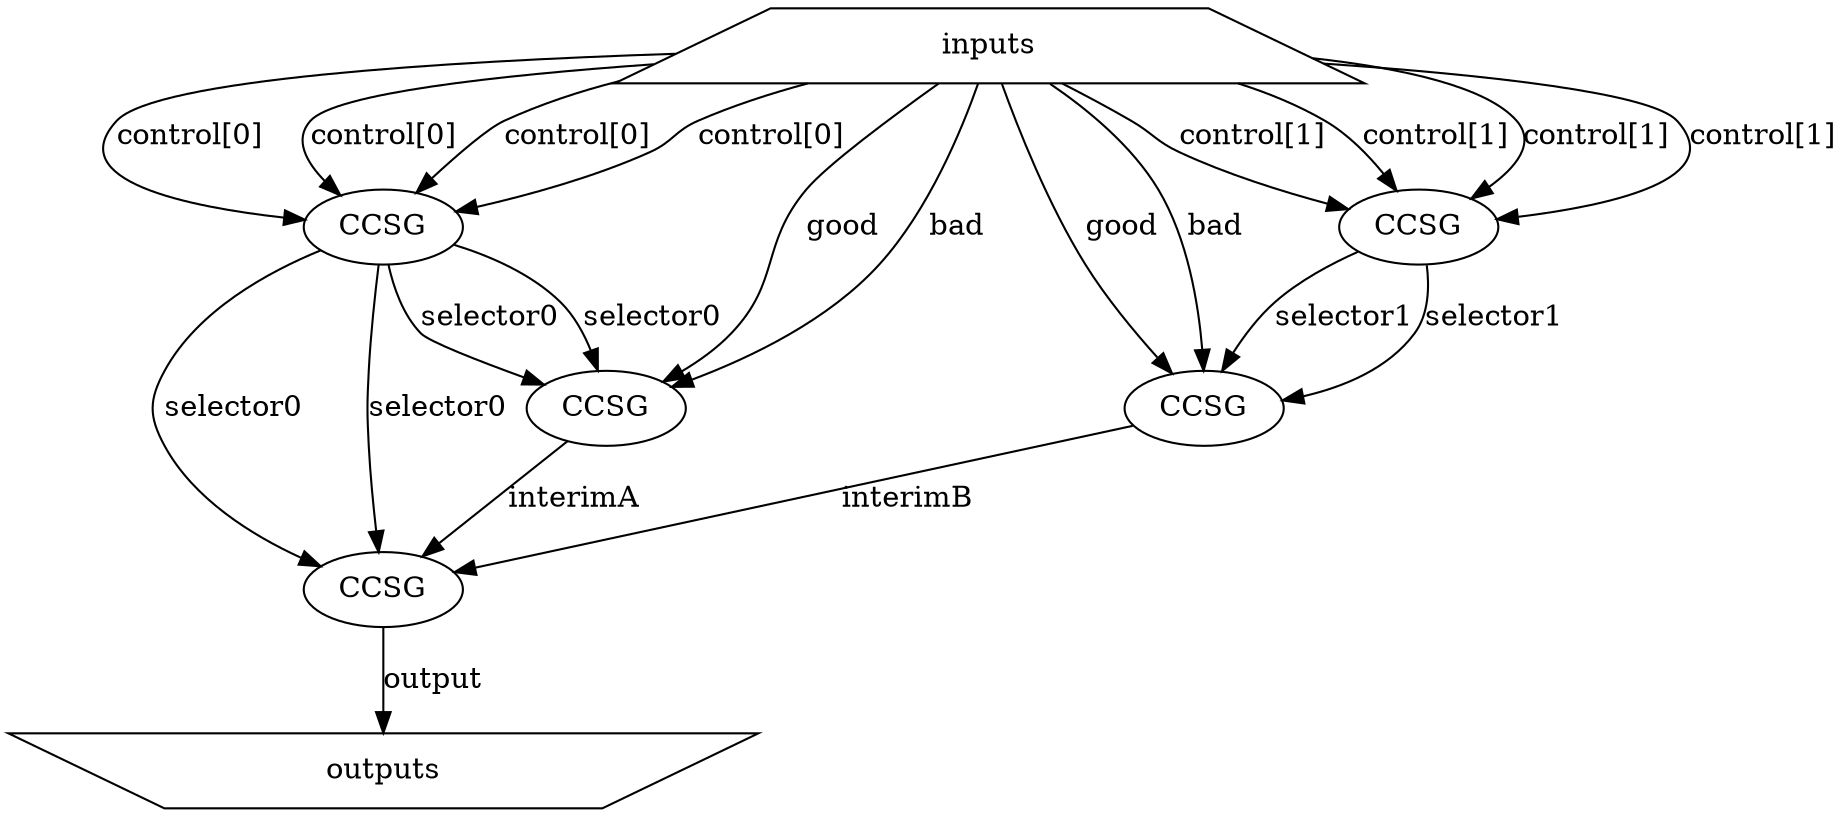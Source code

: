 digraph {
	inputs [shape=trapezium, width=5.0]
	outputs [shape=invtrapezium, width=5.0]
	op_1 [label="CCSG"]
	op_2 [label="CCSG"]
	op_3 [label="CCSG"]
	op_4 [label="CCSG"]
	op_5 [label="CCSG"]

	inputs -> op_1 [label="control[0]"];
	inputs -> op_1 [label="control[0]"];
	inputs -> op_1 [label="control[0]"];
	inputs -> op_1 [label="control[0]"];

	inputs -> op_2 [label="control[1]"];
	inputs -> op_2 [label="control[1]"];
	inputs -> op_2 [label="control[1]"];
	inputs -> op_2 [label="control[1]"];

	inputs -> op_3 [label="good"];
	op_1 -> op_3 [label="selector0"];
	op_1 -> op_3 [label="selector0"];
	inputs -> op_3 [label="bad"];

	inputs -> op_4 [label="good"];
	inputs -> op_4 [label="bad"];
	op_2 -> op_4 [label="selector1"];
	op_2 -> op_4 [label="selector1"];

	op_4 -> op_5 [label="interimB"];
	op_1 -> op_5 [label="selector0"];
	op_1 -> op_5 [label="selector0"];
	op_3 -> op_5 [label="interimA"];
	op_5 -> outputs [label="output"];
}